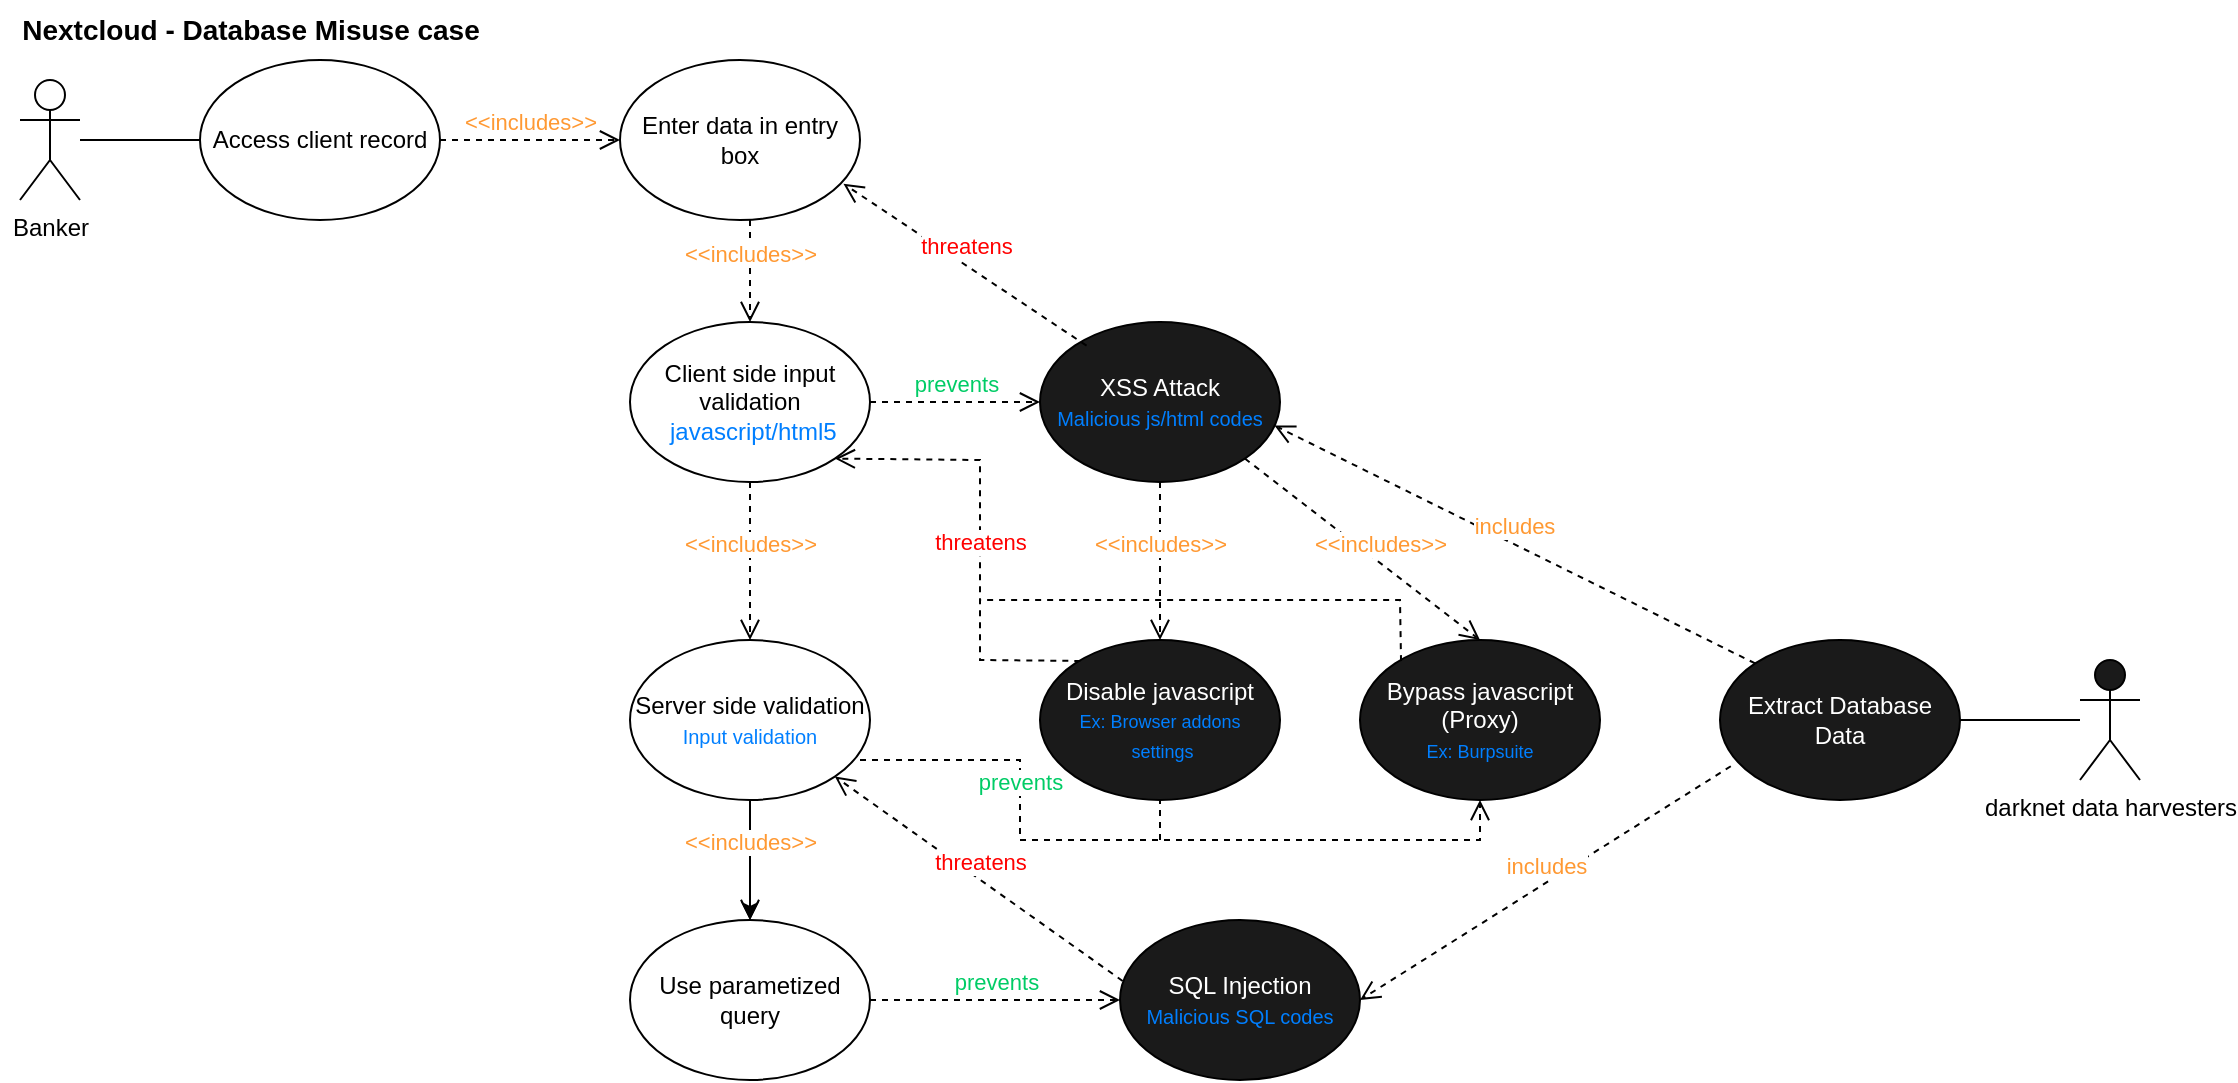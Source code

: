 <mxfile version="21.8.2" type="device">
  <diagram id="7q6WzZqFf9v9yzIv_zda" name="Use case">
    <mxGraphModel dx="1196" dy="613" grid="1" gridSize="10" guides="1" tooltips="1" connect="1" arrows="1" fold="1" page="1" pageScale="1" pageWidth="850" pageHeight="1100" background="#ffffff" math="0" shadow="0">
      <root>
        <mxCell id="0" />
        <mxCell id="1" parent="0" />
        <mxCell id="SSoZlEEdxV4zL4xD8buy-2" value="Banker" style="shape=umlActor;verticalLabelPosition=bottom;verticalAlign=top;html=1;outlineConnect=0;fillColor=#FFFFFF;" parent="1" vertex="1">
          <mxGeometry x="20" y="60" width="30" height="60" as="geometry" />
        </mxCell>
        <mxCell id="SSoZlEEdxV4zL4xD8buy-3" value="" style="endArrow=none;html=1;entryX=0;entryY=0.5;entryDx=0;entryDy=0;" parent="1" source="SSoZlEEdxV4zL4xD8buy-2" target="SSoZlEEdxV4zL4xD8buy-4" edge="1">
          <mxGeometry width="50" height="50" relative="1" as="geometry">
            <mxPoint x="40" y="112" as="sourcePoint" />
            <mxPoint x="130" y="112" as="targetPoint" />
          </mxGeometry>
        </mxCell>
        <mxCell id="SSoZlEEdxV4zL4xD8buy-4" value="Access client record" style="ellipse;whiteSpace=wrap;html=1;fillColor=#FFFFFF;" parent="1" vertex="1">
          <mxGeometry x="110" y="50" width="120" height="80" as="geometry" />
        </mxCell>
        <mxCell id="EGgrtP7-PYZIOP3BgwKZ-12" value="darknet data harvesters" style="shape=umlActor;verticalLabelPosition=bottom;verticalAlign=top;html=1;outlineConnect=0;fillColor=#1A1A1A;" parent="1" vertex="1">
          <mxGeometry x="1050" y="350" width="30" height="60" as="geometry" />
        </mxCell>
        <mxCell id="EGgrtP7-PYZIOP3BgwKZ-17" value="Enter data in entry box" style="ellipse;whiteSpace=wrap;html=1;fillColor=#FFFFFF;" parent="1" vertex="1">
          <mxGeometry x="320" y="50" width="120" height="80" as="geometry" />
        </mxCell>
        <mxCell id="EGgrtP7-PYZIOP3BgwKZ-18" value="&amp;lt;&amp;lt;includes&amp;gt;&amp;gt;" style="html=1;verticalAlign=bottom;endArrow=open;dashed=1;endSize=8;curved=0;rounded=0;entryX=0;entryY=0.5;entryDx=0;entryDy=0;fontColor=#FF9933;exitX=1;exitY=0.5;exitDx=0;exitDy=0;" parent="1" source="SSoZlEEdxV4zL4xD8buy-4" target="EGgrtP7-PYZIOP3BgwKZ-17" edge="1">
          <mxGeometry relative="1" as="geometry">
            <mxPoint x="240" y="90" as="sourcePoint" />
            <mxPoint x="590" y="330" as="targetPoint" />
          </mxGeometry>
        </mxCell>
        <mxCell id="EGgrtP7-PYZIOP3BgwKZ-21" value="Client side input validation &lt;br&gt;&amp;nbsp;&lt;font color=&quot;#007fff&quot;&gt;javascript/html5&lt;/font&gt;" style="ellipse;whiteSpace=wrap;html=1;fillColor=#FFFFFF;" parent="1" vertex="1">
          <mxGeometry x="325" y="181" width="120" height="80" as="geometry" />
        </mxCell>
        <mxCell id="EGgrtP7-PYZIOP3BgwKZ-22" value="&amp;lt;&amp;lt;includes&amp;gt;&amp;gt;" style="html=1;verticalAlign=bottom;endArrow=open;dashed=1;endSize=8;curved=0;rounded=0;exitX=0.5;exitY=1;exitDx=0;exitDy=0;entryX=0.5;entryY=0;entryDx=0;entryDy=0;fontColor=#FF9933;fontStyle=0" parent="1" target="EGgrtP7-PYZIOP3BgwKZ-21" edge="1">
          <mxGeometry relative="1" as="geometry">
            <mxPoint x="385" y="130" as="sourcePoint" />
            <mxPoint x="335" y="100" as="targetPoint" />
          </mxGeometry>
        </mxCell>
        <mxCell id="EGgrtP7-PYZIOP3BgwKZ-23" value="XSS Attack&lt;br&gt;&lt;font color=&quot;#007fff&quot; style=&quot;font-size: 10px;&quot;&gt;Malicious js/html codes&lt;/font&gt;" style="ellipse;whiteSpace=wrap;html=1;fillColor=#1A1A1A;fontColor=#FFFFFF;" parent="1" vertex="1">
          <mxGeometry x="530" y="181" width="120" height="80" as="geometry" />
        </mxCell>
        <mxCell id="EGgrtP7-PYZIOP3BgwKZ-24" value="prevents" style="html=1;verticalAlign=bottom;endArrow=open;dashed=1;endSize=8;curved=0;rounded=0;exitX=1;exitY=0.5;exitDx=0;exitDy=0;entryX=0;entryY=0.5;entryDx=0;entryDy=0;fontColor=#00CC66;fontStyle=0" parent="1" source="EGgrtP7-PYZIOP3BgwKZ-21" target="EGgrtP7-PYZIOP3BgwKZ-23" edge="1">
          <mxGeometry relative="1" as="geometry">
            <mxPoint x="395" y="140" as="sourcePoint" />
            <mxPoint x="395" y="210" as="targetPoint" />
          </mxGeometry>
        </mxCell>
        <mxCell id="EGgrtP7-PYZIOP3BgwKZ-25" value="threatens" style="html=1;verticalAlign=bottom;endArrow=open;dashed=1;endSize=8;curved=0;rounded=0;exitX=0.194;exitY=0.148;exitDx=0;exitDy=0;entryX=0.931;entryY=0.773;entryDx=0;entryDy=0;fontColor=#FF0000;fontStyle=0;entryPerimeter=0;exitPerimeter=0;" parent="1" source="EGgrtP7-PYZIOP3BgwKZ-23" target="EGgrtP7-PYZIOP3BgwKZ-17" edge="1">
          <mxGeometry relative="1" as="geometry">
            <mxPoint x="405" y="150" as="sourcePoint" />
            <mxPoint x="433.48" y="115.28" as="targetPoint" />
          </mxGeometry>
        </mxCell>
        <mxCell id="EGgrtP7-PYZIOP3BgwKZ-30" value="Nextcloud - Database Misuse case" style="text;html=1;align=center;verticalAlign=middle;resizable=0;points=[];autosize=1;strokeColor=none;fillColor=none;fontStyle=1;fontSize=14;" parent="1" vertex="1">
          <mxGeometry x="10" y="20" width="250" height="30" as="geometry" />
        </mxCell>
        <mxCell id="9pojK9ZYNXiW30SJmVLu-3" value="&amp;lt;&amp;lt;includes&amp;gt;&amp;gt;" style="html=1;verticalAlign=bottom;endArrow=open;dashed=1;endSize=8;curved=0;rounded=0;exitX=0.5;exitY=1;exitDx=0;exitDy=0;fontColor=#FF9933;fontStyle=0;entryX=0.5;entryY=0;entryDx=0;entryDy=0;" parent="1" source="EGgrtP7-PYZIOP3BgwKZ-21" target="BHQtuhGBkiGhtb0f2eE0-6" edge="1">
          <mxGeometry relative="1" as="geometry">
            <mxPoint x="385" y="275" as="sourcePoint" />
            <mxPoint x="385" y="330" as="targetPoint" />
            <mxPoint as="offset" />
          </mxGeometry>
        </mxCell>
        <mxCell id="9pojK9ZYNXiW30SJmVLu-5" value="Disable javascript&lt;br&gt;&lt;font color=&quot;#007fff&quot; style=&quot;font-size: 9px;&quot;&gt;Ex: Browser addons&lt;br&gt;&amp;nbsp;settings&lt;/font&gt;" style="ellipse;whiteSpace=wrap;html=1;fillColor=#1A1A1A;fontColor=#FFFFFF;" parent="1" vertex="1">
          <mxGeometry x="530" y="340" width="120" height="80" as="geometry" />
        </mxCell>
        <mxCell id="BHQtuhGBkiGhtb0f2eE0-4" value="" style="endArrow=none;html=1;exitX=1;exitY=0.5;exitDx=0;exitDy=0;" parent="1" source="Y1a-zcBHLSkURZJUUoCX-1" target="EGgrtP7-PYZIOP3BgwKZ-12" edge="1">
          <mxGeometry width="50" height="50" relative="1" as="geometry">
            <mxPoint x="597" y="116" as="sourcePoint" />
            <mxPoint x="750" y="131" as="targetPoint" />
          </mxGeometry>
        </mxCell>
        <mxCell id="xDlN5SmdGR35hfWF58TL-6" value="" style="edgeStyle=orthogonalEdgeStyle;rounded=0;orthogonalLoop=1;jettySize=auto;html=1;" edge="1" parent="1" source="BHQtuhGBkiGhtb0f2eE0-6" target="xDlN5SmdGR35hfWF58TL-4">
          <mxGeometry relative="1" as="geometry" />
        </mxCell>
        <mxCell id="BHQtuhGBkiGhtb0f2eE0-6" value="Server side validation&lt;br&gt;&lt;font style=&quot;font-size: 10px;&quot; color=&quot;#007fff&quot;&gt;Input validation&lt;/font&gt;" style="ellipse;whiteSpace=wrap;html=1;fillColor=#FFFFFF;" parent="1" vertex="1">
          <mxGeometry x="325" y="340" width="120" height="80" as="geometry" />
        </mxCell>
        <mxCell id="BHQtuhGBkiGhtb0f2eE0-7" value="includes" style="html=1;verticalAlign=bottom;endArrow=open;dashed=1;endSize=8;curved=0;rounded=0;exitX=0;exitY=0;exitDx=0;exitDy=0;entryX=0.977;entryY=0.647;entryDx=0;entryDy=0;fontColor=#FF9933;fontStyle=0;entryPerimeter=0;" parent="1" source="Y1a-zcBHLSkURZJUUoCX-1" target="EGgrtP7-PYZIOP3BgwKZ-23" edge="1">
          <mxGeometry relative="1" as="geometry">
            <mxPoint x="395" y="140" as="sourcePoint" />
            <mxPoint x="385" y="1.0" as="targetPoint" />
          </mxGeometry>
        </mxCell>
        <mxCell id="BHQtuhGBkiGhtb0f2eE0-10" value="threatens" style="html=1;verticalAlign=bottom;endArrow=open;dashed=1;endSize=8;curved=0;rounded=0;entryX=1;entryY=1;entryDx=0;entryDy=0;fontColor=#FF0000;fontStyle=0;exitX=0.168;exitY=0.131;exitDx=0;exitDy=0;exitPerimeter=0;" parent="1" source="9pojK9ZYNXiW30SJmVLu-5" target="EGgrtP7-PYZIOP3BgwKZ-21" edge="1">
          <mxGeometry x="-0.101" relative="1" as="geometry">
            <mxPoint x="750" y="300" as="sourcePoint" />
            <mxPoint x="445" y="356" as="targetPoint" />
            <Array as="points">
              <mxPoint x="500" y="350" />
              <mxPoint x="500" y="300" />
              <mxPoint x="500" y="250" />
            </Array>
            <mxPoint as="offset" />
          </mxGeometry>
        </mxCell>
        <mxCell id="Y1a-zcBHLSkURZJUUoCX-1" value="Extract Database Data" style="ellipse;whiteSpace=wrap;html=1;fillColor=#1A1A1A;fontColor=#FFFFFF;" parent="1" vertex="1">
          <mxGeometry x="870" y="340" width="120" height="80" as="geometry" />
        </mxCell>
        <mxCell id="Y1a-zcBHLSkURZJUUoCX-4" value="&amp;lt;&amp;lt;includes&amp;gt;&amp;gt;" style="html=1;verticalAlign=bottom;endArrow=open;dashed=1;endSize=8;curved=0;rounded=0;entryX=0.5;entryY=0;entryDx=0;entryDy=0;fontColor=#FF9933;fontStyle=0;exitX=0.5;exitY=1;exitDx=0;exitDy=0;" parent="1" source="EGgrtP7-PYZIOP3BgwKZ-23" target="9pojK9ZYNXiW30SJmVLu-5" edge="1">
          <mxGeometry relative="1" as="geometry">
            <mxPoint x="590" y="271" as="sourcePoint" />
            <mxPoint x="590" y="321" as="targetPoint" />
          </mxGeometry>
        </mxCell>
        <mxCell id="xDlN5SmdGR35hfWF58TL-1" value="Bypass javascript (Proxy)&lt;br&gt;&lt;font style=&quot;font-size: 9px;&quot; color=&quot;#007fff&quot;&gt;Ex: Burpsuite&lt;/font&gt;" style="ellipse;whiteSpace=wrap;html=1;fillColor=#1A1A1A;fontColor=#FFFFFF;" vertex="1" parent="1">
          <mxGeometry x="690" y="340" width="120" height="80" as="geometry" />
        </mxCell>
        <mxCell id="xDlN5SmdGR35hfWF58TL-2" value="&amp;lt;&amp;lt;includes&amp;gt;&amp;gt;" style="html=1;verticalAlign=bottom;endArrow=open;dashed=1;endSize=8;curved=0;rounded=0;fontColor=#FF9933;fontStyle=0;exitX=1;exitY=1;exitDx=0;exitDy=0;entryX=0.5;entryY=0;entryDx=0;entryDy=0;" edge="1" parent="1" source="EGgrtP7-PYZIOP3BgwKZ-23" target="xDlN5SmdGR35hfWF58TL-1">
          <mxGeometry x="0.146" relative="1" as="geometry">
            <mxPoint x="590" y="401" as="sourcePoint" />
            <mxPoint x="600" y="471" as="targetPoint" />
            <mxPoint as="offset" />
          </mxGeometry>
        </mxCell>
        <mxCell id="xDlN5SmdGR35hfWF58TL-4" value="Use parametized query" style="ellipse;whiteSpace=wrap;html=1;fillColor=#FFFFFF;" vertex="1" parent="1">
          <mxGeometry x="325" y="480" width="120" height="80" as="geometry" />
        </mxCell>
        <mxCell id="xDlN5SmdGR35hfWF58TL-5" value="&amp;lt;&amp;lt;includes&amp;gt;&amp;gt;" style="html=1;verticalAlign=bottom;endArrow=open;dashed=1;endSize=8;curved=0;rounded=0;entryX=0.5;entryY=0;entryDx=0;entryDy=0;fontColor=#FF9933;fontStyle=0;exitX=0.5;exitY=1;exitDx=0;exitDy=0;" edge="1" parent="1" target="xDlN5SmdGR35hfWF58TL-4" source="BHQtuhGBkiGhtb0f2eE0-6">
          <mxGeometry relative="1" as="geometry">
            <mxPoint x="385" y="560" as="sourcePoint" />
            <mxPoint x="384.5" y="720" as="targetPoint" />
          </mxGeometry>
        </mxCell>
        <mxCell id="xDlN5SmdGR35hfWF58TL-7" value="SQL Injection&lt;br&gt;&lt;font style=&quot;font-size: 10px;&quot; color=&quot;#007fff&quot;&gt;Malicious SQL codes&lt;/font&gt;" style="ellipse;whiteSpace=wrap;html=1;fillColor=#1A1A1A;fontColor=#FFFFFF;" vertex="1" parent="1">
          <mxGeometry x="570" y="480" width="120" height="80" as="geometry" />
        </mxCell>
        <mxCell id="xDlN5SmdGR35hfWF58TL-9" value="" style="endArrow=none;dashed=1;html=1;rounded=0;exitX=0.171;exitY=0.132;exitDx=0;exitDy=0;exitPerimeter=0;" edge="1" parent="1" source="xDlN5SmdGR35hfWF58TL-1">
          <mxGeometry width="50" height="50" relative="1" as="geometry">
            <mxPoint x="707.574" y="352.716" as="sourcePoint" />
            <mxPoint x="500" y="320" as="targetPoint" />
            <Array as="points">
              <mxPoint x="710" y="320" />
            </Array>
          </mxGeometry>
        </mxCell>
        <mxCell id="xDlN5SmdGR35hfWF58TL-10" value="includes" style="html=1;verticalAlign=bottom;endArrow=open;dashed=1;endSize=8;curved=0;rounded=0;exitX=0.045;exitY=0.789;exitDx=0;exitDy=0;entryX=1;entryY=0.5;entryDx=0;entryDy=0;fontColor=#FF9933;fontStyle=0;exitPerimeter=0;" edge="1" parent="1" source="Y1a-zcBHLSkURZJUUoCX-1" target="xDlN5SmdGR35hfWF58TL-7">
          <mxGeometry relative="1" as="geometry">
            <mxPoint x="898" y="362" as="sourcePoint" />
            <mxPoint x="657" y="243" as="targetPoint" />
          </mxGeometry>
        </mxCell>
        <mxCell id="xDlN5SmdGR35hfWF58TL-11" value="threatens" style="html=1;verticalAlign=bottom;endArrow=open;dashed=1;endSize=8;curved=0;rounded=0;exitX=0.011;exitY=0.381;exitDx=0;exitDy=0;entryX=1;entryY=1;entryDx=0;entryDy=0;fontColor=#FF0000;fontStyle=0;exitPerimeter=0;" edge="1" parent="1" source="xDlN5SmdGR35hfWF58TL-7" target="BHQtuhGBkiGhtb0f2eE0-6">
          <mxGeometry relative="1" as="geometry">
            <mxPoint x="563" y="203" as="sourcePoint" />
            <mxPoint x="442" y="122" as="targetPoint" />
          </mxGeometry>
        </mxCell>
        <mxCell id="xDlN5SmdGR35hfWF58TL-12" value="prevents" style="html=1;verticalAlign=bottom;endArrow=open;dashed=1;endSize=8;curved=0;rounded=0;fontColor=#00CC66;fontStyle=0;entryX=0;entryY=0.5;entryDx=0;entryDy=0;exitX=1;exitY=0.5;exitDx=0;exitDy=0;" edge="1" parent="1" source="xDlN5SmdGR35hfWF58TL-4" target="xDlN5SmdGR35hfWF58TL-7">
          <mxGeometry relative="1" as="geometry">
            <mxPoint x="460.0" y="650" as="sourcePoint" />
            <mxPoint x="555.0" y="520" as="targetPoint" />
          </mxGeometry>
        </mxCell>
        <mxCell id="xDlN5SmdGR35hfWF58TL-13" value="prevents" style="html=1;verticalAlign=bottom;endArrow=open;dashed=1;endSize=8;curved=0;rounded=0;fontColor=#00CC66;fontStyle=0;entryX=0.5;entryY=1;entryDx=0;entryDy=0;" edge="1" parent="1" target="xDlN5SmdGR35hfWF58TL-1">
          <mxGeometry x="-0.46" relative="1" as="geometry">
            <mxPoint x="440" y="400" as="sourcePoint" />
            <mxPoint x="540.0" y="390" as="targetPoint" />
            <Array as="points">
              <mxPoint x="520" y="400" />
              <mxPoint x="520" y="440" />
              <mxPoint x="750" y="440" />
            </Array>
            <mxPoint as="offset" />
          </mxGeometry>
        </mxCell>
        <mxCell id="xDlN5SmdGR35hfWF58TL-16" value="" style="endArrow=none;dashed=1;html=1;rounded=0;entryX=0.5;entryY=1;entryDx=0;entryDy=0;" edge="1" parent="1" target="9pojK9ZYNXiW30SJmVLu-5">
          <mxGeometry width="50" height="50" relative="1" as="geometry">
            <mxPoint x="590" y="440" as="sourcePoint" />
            <mxPoint x="700" y="420" as="targetPoint" />
          </mxGeometry>
        </mxCell>
      </root>
    </mxGraphModel>
  </diagram>
</mxfile>
